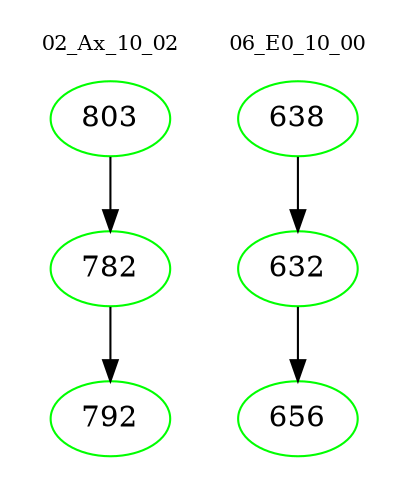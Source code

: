 digraph{
subgraph cluster_0 {
color = white
label = "02_Ax_10_02";
fontsize=10;
T0_803 [label="803", color="green"]
T0_803 -> T0_782 [color="black"]
T0_782 [label="782", color="green"]
T0_782 -> T0_792 [color="black"]
T0_792 [label="792", color="green"]
}
subgraph cluster_1 {
color = white
label = "06_E0_10_00";
fontsize=10;
T1_638 [label="638", color="green"]
T1_638 -> T1_632 [color="black"]
T1_632 [label="632", color="green"]
T1_632 -> T1_656 [color="black"]
T1_656 [label="656", color="green"]
}
}
